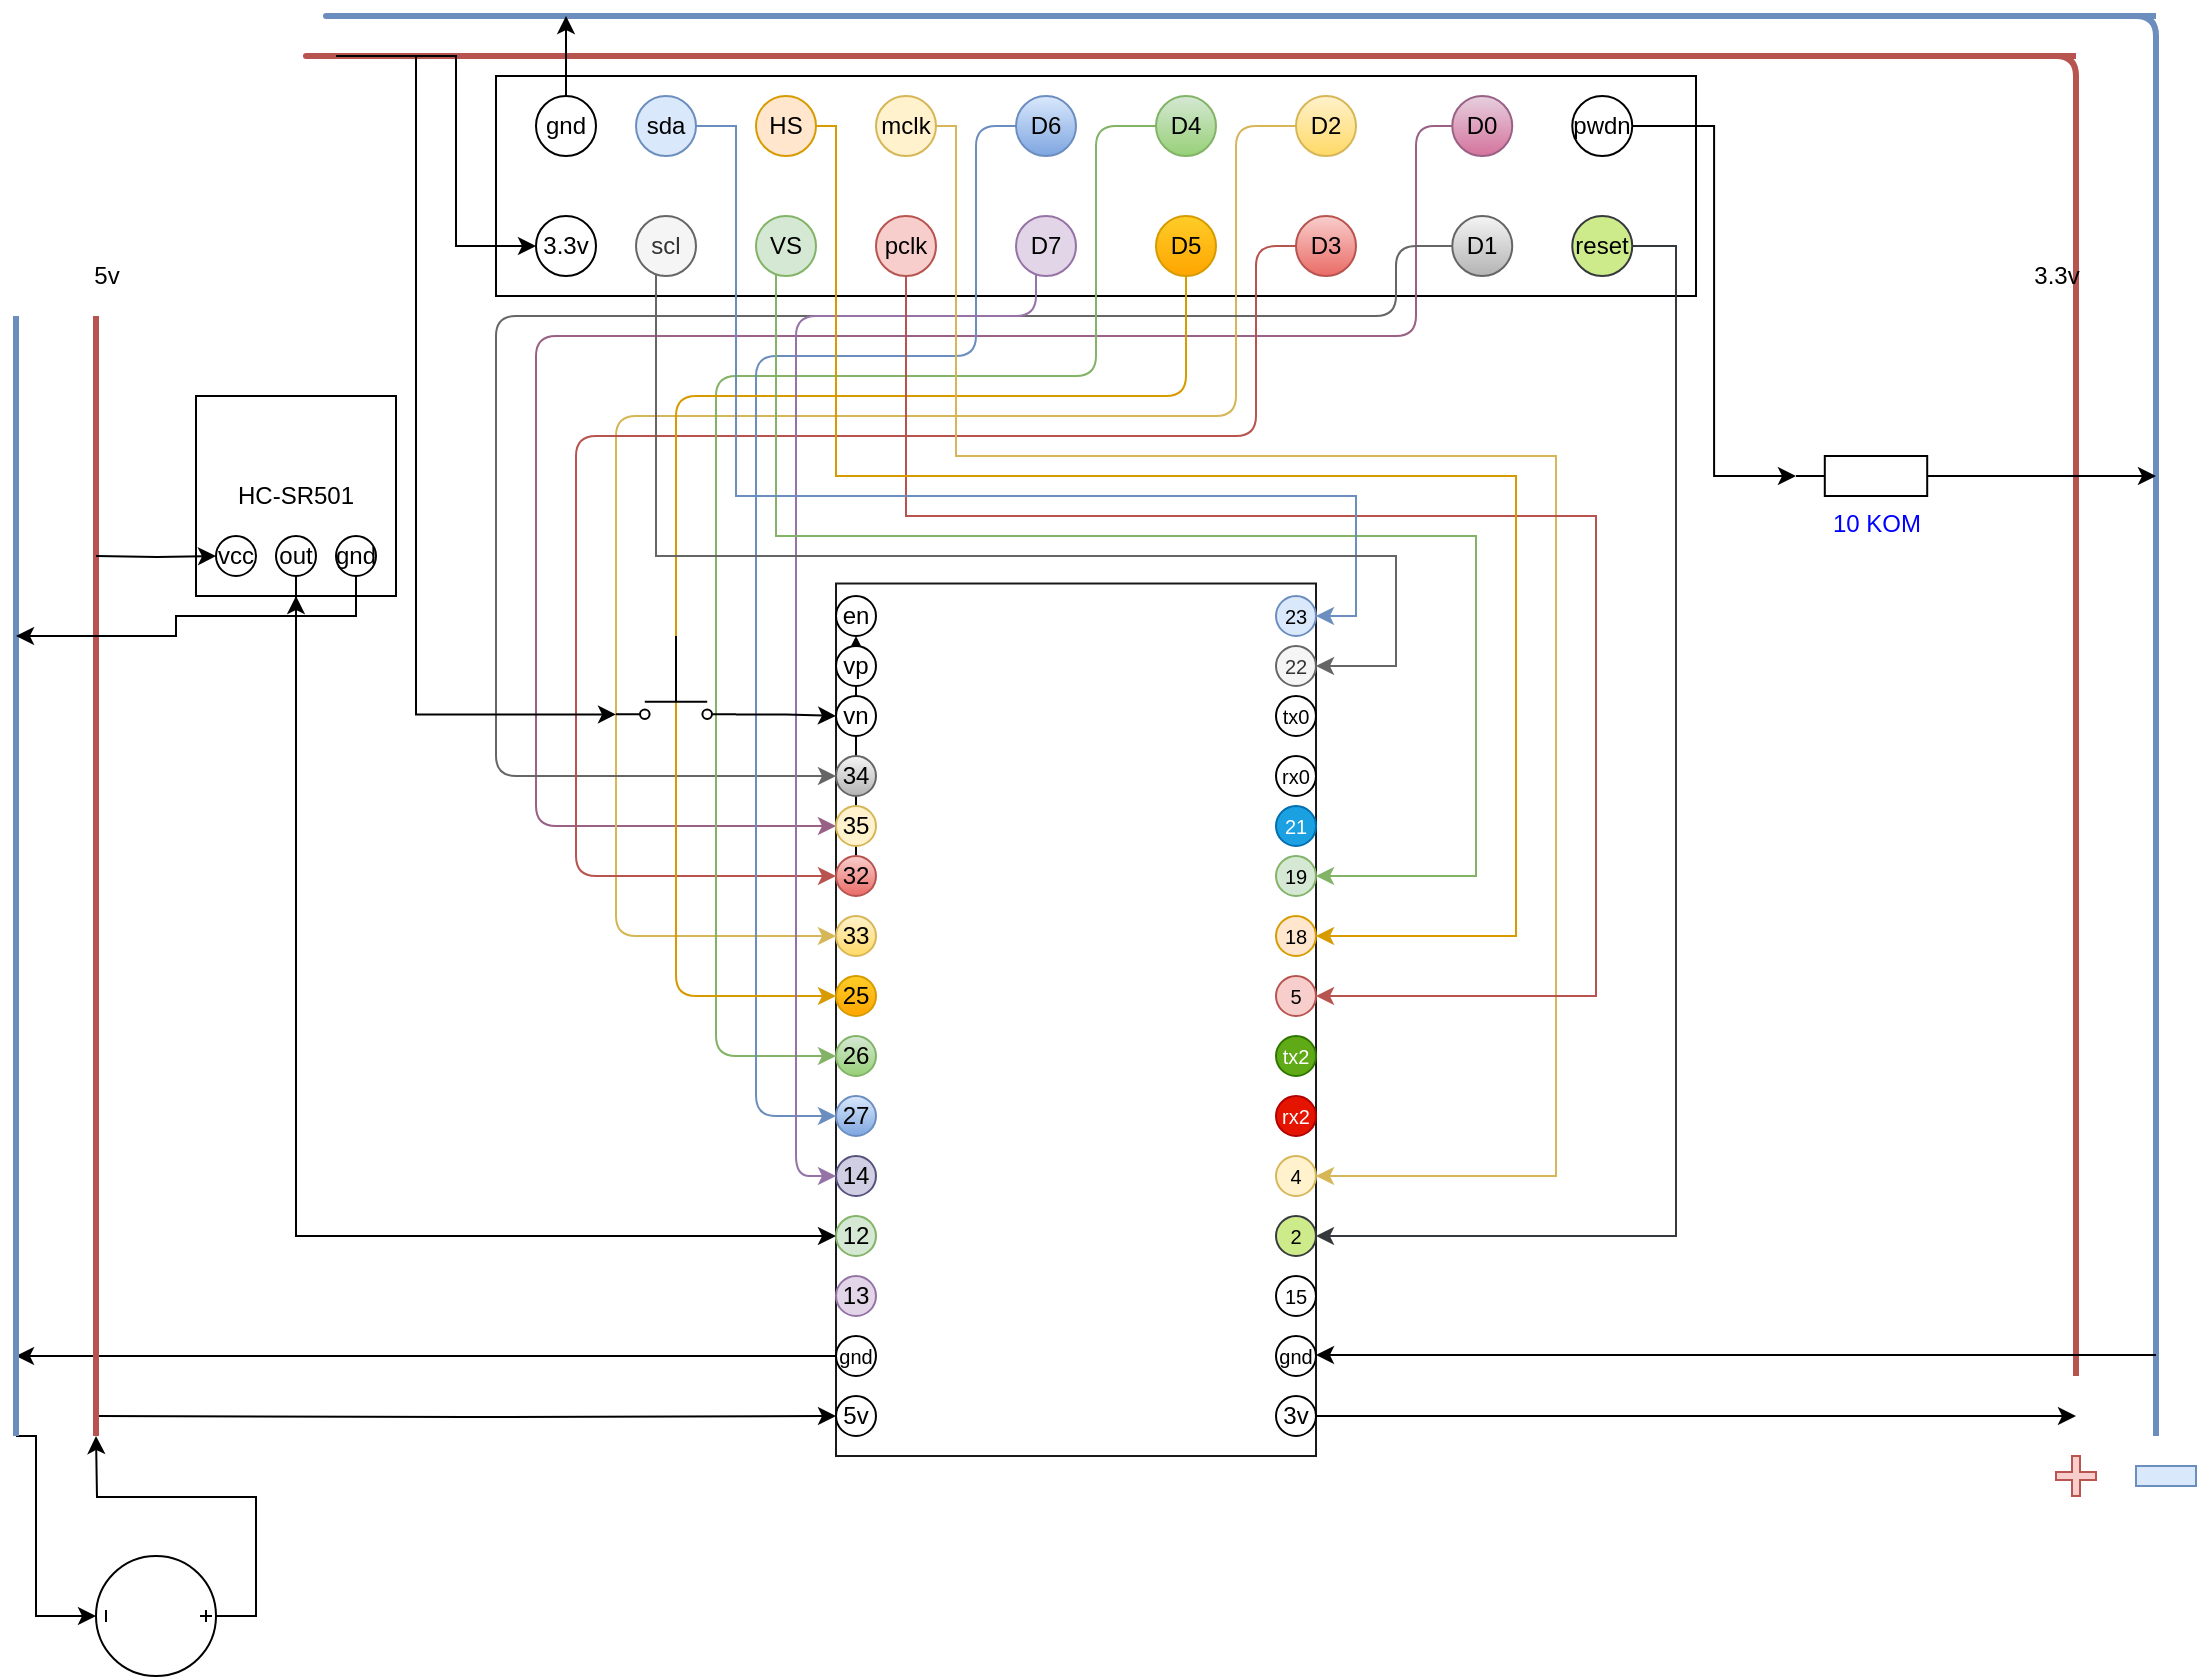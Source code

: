 <mxfile version="13.10.9" type="github">
  <diagram name="Page-1" id="7e0a89b8-554c-2b80-1dc8-d5c74ca68de4">
    <mxGraphModel dx="2066" dy="1110" grid="1" gridSize="10" guides="1" tooltips="1" connect="1" arrows="1" fold="1" page="1" pageScale="1" pageWidth="1100" pageHeight="850" background="#ffffff" math="0" shadow="0">
      <root>
        <mxCell id="0" />
        <mxCell id="1" parent="0" />
        <mxCell id="bvHc1E0F6--pJfczG942-1" value="" style="rounded=0;whiteSpace=wrap;html=1;rotation=-90;opacity=90;" parent="1" vertex="1">
          <mxGeometry x="321.88" y="391.88" width="436.25" height="240" as="geometry" />
        </mxCell>
        <mxCell id="5iwju3OXFSgrMfGdqbCo-6" style="edgeStyle=orthogonalEdgeStyle;rounded=0;orthogonalLoop=1;jettySize=auto;html=1;exitX=0.5;exitY=0;exitDx=0;exitDy=0;exitPerimeter=0;" edge="1" parent="1" source="bvHc1E0F6--pJfczG942-3">
          <mxGeometry relative="1" as="geometry">
            <mxPoint x="50" y="720" as="targetPoint" />
          </mxGeometry>
        </mxCell>
        <mxCell id="5iwju3OXFSgrMfGdqbCo-8" style="edgeStyle=orthogonalEdgeStyle;rounded=0;orthogonalLoop=1;jettySize=auto;html=1;" edge="1" parent="1" target="bvHc1E0F6--pJfczG942-3">
          <mxGeometry relative="1" as="geometry">
            <mxPoint x="10" y="720" as="sourcePoint" />
            <Array as="points">
              <mxPoint x="20" y="720" />
              <mxPoint x="20" y="810" />
            </Array>
          </mxGeometry>
        </mxCell>
        <mxCell id="bvHc1E0F6--pJfczG942-3" value="" style="pointerEvents=1;verticalLabelPosition=bottom;shadow=0;dashed=0;align=center;html=1;verticalAlign=top;shape=mxgraph.electrical.signal_sources.dc_source_3;rotation=90;" parent="1" vertex="1">
          <mxGeometry x="50" y="780" width="60" height="60" as="geometry" />
        </mxCell>
        <mxCell id="5iwju3OXFSgrMfGdqbCo-4" style="edgeStyle=orthogonalEdgeStyle;rounded=0;orthogonalLoop=1;jettySize=auto;html=1;" edge="1" parent="1" target="bvHc1E0F6--pJfczG942-7">
          <mxGeometry relative="1" as="geometry">
            <mxPoint x="50" y="710" as="sourcePoint" />
          </mxGeometry>
        </mxCell>
        <mxCell id="bvHc1E0F6--pJfczG942-7" value="5v" style="ellipse;whiteSpace=wrap;html=1;aspect=fixed;" parent="1" vertex="1">
          <mxGeometry x="420" y="700" width="20" height="20" as="geometry" />
        </mxCell>
        <mxCell id="5iwju3OXFSgrMfGdqbCo-5" style="edgeStyle=orthogonalEdgeStyle;rounded=0;orthogonalLoop=1;jettySize=auto;html=1;" edge="1" parent="1" source="bvHc1E0F6--pJfczG942-14">
          <mxGeometry relative="1" as="geometry">
            <mxPoint x="10" y="680" as="targetPoint" />
          </mxGeometry>
        </mxCell>
        <mxCell id="bvHc1E0F6--pJfczG942-14" value="&lt;font size=&quot;1&quot;&gt;gnd&lt;/font&gt;" style="ellipse;whiteSpace=wrap;html=1;aspect=fixed;" parent="1" vertex="1">
          <mxGeometry x="420" y="670" width="20" height="20" as="geometry" />
        </mxCell>
        <mxCell id="bvHc1E0F6--pJfczG942-18" value="13" style="ellipse;whiteSpace=wrap;html=1;aspect=fixed;fillColor=#e1d5e7;strokeColor=#9673a6;" parent="1" vertex="1">
          <mxGeometry x="420" y="640" width="20" height="20" as="geometry" />
        </mxCell>
        <mxCell id="bvHc1E0F6--pJfczG942-19" value="12" style="ellipse;whiteSpace=wrap;html=1;aspect=fixed;fillColor=#d5e8d4;strokeColor=#82b366;" parent="1" vertex="1">
          <mxGeometry x="420" y="610" width="20" height="20" as="geometry" />
        </mxCell>
        <mxCell id="bvHc1E0F6--pJfczG942-20" value="14" style="ellipse;whiteSpace=wrap;html=1;aspect=fixed;fillColor=#d0cee2;strokeColor=#56517e;" parent="1" vertex="1">
          <mxGeometry x="420" y="580" width="20" height="20" as="geometry" />
        </mxCell>
        <mxCell id="bvHc1E0F6--pJfczG942-21" value="27" style="ellipse;whiteSpace=wrap;html=1;aspect=fixed;fillColor=#dae8fc;strokeColor=#6c8ebf;gradientColor=#7ea6e0;" parent="1" vertex="1">
          <mxGeometry x="420" y="550" width="20" height="20" as="geometry" />
        </mxCell>
        <mxCell id="bvHc1E0F6--pJfczG942-22" value="26" style="ellipse;whiteSpace=wrap;html=1;aspect=fixed;fillColor=#d5e8d4;strokeColor=#82b366;gradientColor=#97d077;" parent="1" vertex="1">
          <mxGeometry x="420" y="520" width="20" height="20" as="geometry" />
        </mxCell>
        <mxCell id="bvHc1E0F6--pJfczG942-23" value="25" style="ellipse;whiteSpace=wrap;html=1;aspect=fixed;fillColor=#ffcd28;strokeColor=#d79b00;gradientColor=#ffa500;" parent="1" vertex="1">
          <mxGeometry x="420" y="490" width="20" height="20" as="geometry" />
        </mxCell>
        <mxCell id="bvHc1E0F6--pJfczG942-24" value="33" style="ellipse;whiteSpace=wrap;html=1;aspect=fixed;fillColor=#fff2cc;strokeColor=#d6b656;gradientColor=#ffd966;" parent="1" vertex="1">
          <mxGeometry x="420" y="460" width="20" height="20" as="geometry" />
        </mxCell>
        <mxCell id="5iwju3OXFSgrMfGdqbCo-1" value="" style="edgeStyle=orthogonalEdgeStyle;rounded=0;orthogonalLoop=1;jettySize=auto;html=1;" edge="1" parent="1" source="bvHc1E0F6--pJfczG942-25" target="bvHc1E0F6--pJfczG942-30">
          <mxGeometry relative="1" as="geometry" />
        </mxCell>
        <mxCell id="bvHc1E0F6--pJfczG942-25" value="32" style="ellipse;whiteSpace=wrap;html=1;aspect=fixed;fillColor=#f8cecc;strokeColor=#b85450;gradientColor=#ea6b66;" parent="1" vertex="1">
          <mxGeometry x="420" y="430" width="20" height="20" as="geometry" />
        </mxCell>
        <mxCell id="bvHc1E0F6--pJfczG942-26" value="35" style="ellipse;whiteSpace=wrap;html=1;aspect=fixed;fillColor=#fff2cc;strokeColor=#d6b656;" parent="1" vertex="1">
          <mxGeometry x="420" y="405" width="20" height="20" as="geometry" />
        </mxCell>
        <mxCell id="bvHc1E0F6--pJfczG942-27" value="34" style="ellipse;whiteSpace=wrap;html=1;aspect=fixed;fillColor=#f5f5f5;strokeColor=#666666;gradientColor=#b3b3b3;" parent="1" vertex="1">
          <mxGeometry x="420" y="380" width="20" height="20" as="geometry" />
        </mxCell>
        <mxCell id="bvHc1E0F6--pJfczG942-28" value="vn" style="ellipse;whiteSpace=wrap;html=1;aspect=fixed;" parent="1" vertex="1">
          <mxGeometry x="420" y="350" width="20" height="20" as="geometry" />
        </mxCell>
        <mxCell id="bvHc1E0F6--pJfczG942-29" value="vp" style="ellipse;whiteSpace=wrap;html=1;aspect=fixed;" parent="1" vertex="1">
          <mxGeometry x="420" y="325" width="20" height="20" as="geometry" />
        </mxCell>
        <mxCell id="bvHc1E0F6--pJfczG942-30" value="en" style="ellipse;whiteSpace=wrap;html=1;aspect=fixed;" parent="1" vertex="1">
          <mxGeometry x="420" y="300" width="20" height="20" as="geometry" />
        </mxCell>
        <mxCell id="bvHc1E0F6--pJfczG942-51" style="edgeStyle=orthogonalEdgeStyle;rounded=0;orthogonalLoop=1;jettySize=auto;html=0;strokeWidth=1;fontColor=#0000FF;" parent="1" source="bvHc1E0F6--pJfczG942-31" edge="1">
          <mxGeometry relative="1" as="geometry">
            <mxPoint x="1040" y="710" as="targetPoint" />
          </mxGeometry>
        </mxCell>
        <mxCell id="bvHc1E0F6--pJfczG942-31" value="3v" style="ellipse;whiteSpace=wrap;html=1;aspect=fixed;" parent="1" vertex="1">
          <mxGeometry x="640" y="700" width="20" height="20" as="geometry" />
        </mxCell>
        <mxCell id="bvHc1E0F6--pJfczG942-32" value="&lt;font size=&quot;1&quot;&gt;gnd&lt;/font&gt;" style="ellipse;whiteSpace=wrap;html=1;aspect=fixed;" parent="1" vertex="1">
          <mxGeometry x="640" y="670" width="20" height="20" as="geometry" />
        </mxCell>
        <mxCell id="bvHc1E0F6--pJfczG942-33" value="&lt;font size=&quot;1&quot;&gt;15&lt;/font&gt;" style="ellipse;whiteSpace=wrap;html=1;aspect=fixed;" parent="1" vertex="1">
          <mxGeometry x="640" y="640" width="20" height="20" as="geometry" />
        </mxCell>
        <mxCell id="bvHc1E0F6--pJfczG942-34" value="&lt;font size=&quot;1&quot;&gt;2&lt;/font&gt;" style="ellipse;whiteSpace=wrap;html=1;aspect=fixed;fillColor=#cdeb8b;strokeColor=#36393d;" parent="1" vertex="1">
          <mxGeometry x="640" y="610" width="20" height="20" as="geometry" />
        </mxCell>
        <mxCell id="bvHc1E0F6--pJfczG942-35" value="&lt;font size=&quot;1&quot;&gt;4&lt;/font&gt;" style="ellipse;whiteSpace=wrap;html=1;aspect=fixed;fillColor=#fff2cc;strokeColor=#d6b656;" parent="1" vertex="1">
          <mxGeometry x="640" y="580" width="20" height="20" as="geometry" />
        </mxCell>
        <mxCell id="bvHc1E0F6--pJfczG942-36" value="&lt;font size=&quot;1&quot;&gt;rx2&lt;/font&gt;" style="ellipse;whiteSpace=wrap;html=1;aspect=fixed;fillColor=#e51400;strokeColor=#B20000;fontColor=#ffffff;" parent="1" vertex="1">
          <mxGeometry x="640" y="550" width="20" height="20" as="geometry" />
        </mxCell>
        <mxCell id="bvHc1E0F6--pJfczG942-37" value="&lt;font size=&quot;1&quot;&gt;tx2&lt;/font&gt;" style="ellipse;whiteSpace=wrap;html=1;aspect=fixed;fillColor=#60a917;strokeColor=#2D7600;fontColor=#ffffff;" parent="1" vertex="1">
          <mxGeometry x="640" y="520" width="20" height="20" as="geometry" />
        </mxCell>
        <mxCell id="bvHc1E0F6--pJfczG942-38" value="&lt;font size=&quot;1&quot;&gt;5&lt;/font&gt;" style="ellipse;whiteSpace=wrap;html=1;aspect=fixed;fillColor=#f8cecc;strokeColor=#b85450;" parent="1" vertex="1">
          <mxGeometry x="640" y="490" width="20" height="20" as="geometry" />
        </mxCell>
        <mxCell id="bvHc1E0F6--pJfczG942-39" value="&lt;font size=&quot;1&quot;&gt;18&lt;/font&gt;" style="ellipse;whiteSpace=wrap;html=1;aspect=fixed;fillColor=#ffe6cc;strokeColor=#d79b00;" parent="1" vertex="1">
          <mxGeometry x="640" y="460" width="20" height="20" as="geometry" />
        </mxCell>
        <mxCell id="bvHc1E0F6--pJfczG942-40" value="&lt;font size=&quot;1&quot;&gt;19&lt;/font&gt;" style="ellipse;whiteSpace=wrap;html=1;aspect=fixed;fillColor=#d5e8d4;strokeColor=#82b366;" parent="1" vertex="1">
          <mxGeometry x="640" y="430" width="20" height="20" as="geometry" />
        </mxCell>
        <mxCell id="bvHc1E0F6--pJfczG942-41" value="&lt;font size=&quot;1&quot;&gt;21&lt;/font&gt;" style="ellipse;whiteSpace=wrap;html=1;aspect=fixed;fillColor=#1ba1e2;strokeColor=#006EAF;fontColor=#ffffff;" parent="1" vertex="1">
          <mxGeometry x="640" y="405" width="20" height="20" as="geometry" />
        </mxCell>
        <mxCell id="bvHc1E0F6--pJfczG942-42" value="&lt;font size=&quot;1&quot;&gt;rx0&lt;/font&gt;" style="ellipse;whiteSpace=wrap;html=1;aspect=fixed;" parent="1" vertex="1">
          <mxGeometry x="640" y="380" width="20" height="20" as="geometry" />
        </mxCell>
        <mxCell id="bvHc1E0F6--pJfczG942-43" value="&lt;font size=&quot;1&quot;&gt;tx0&lt;/font&gt;" style="ellipse;whiteSpace=wrap;html=1;aspect=fixed;" parent="1" vertex="1">
          <mxGeometry x="640" y="350" width="20" height="20" as="geometry" />
        </mxCell>
        <mxCell id="bvHc1E0F6--pJfczG942-44" value="&lt;font size=&quot;1&quot;&gt;22&lt;/font&gt;" style="ellipse;whiteSpace=wrap;html=1;aspect=fixed;fillColor=#f5f5f5;strokeColor=#666666;fontColor=#333333;" parent="1" vertex="1">
          <mxGeometry x="640" y="325" width="20" height="20" as="geometry" />
        </mxCell>
        <mxCell id="bvHc1E0F6--pJfczG942-45" value="&lt;font size=&quot;1&quot;&gt;23&lt;/font&gt;" style="ellipse;whiteSpace=wrap;html=1;aspect=fixed;fillColor=#dae8fc;strokeColor=#6c8ebf;" parent="1" vertex="1">
          <mxGeometry x="640" y="300" width="20" height="20" as="geometry" />
        </mxCell>
        <mxCell id="bvHc1E0F6--pJfczG942-48" value="" style="endArrow=none;labelBorderColor=#0000FF;fontColor=#0000FF;spacingTop=2;spacing=4;fillColor=#dae8fc;strokeColor=#6c8ebf;strokeWidth=3;" parent="1" edge="1">
          <mxGeometry width="50" height="50" relative="1" as="geometry">
            <mxPoint x="1080" y="720" as="sourcePoint" />
            <mxPoint x="1080" y="10" as="targetPoint" />
            <Array as="points">
              <mxPoint x="1080" y="10" />
              <mxPoint x="160" y="10" />
            </Array>
          </mxGeometry>
        </mxCell>
        <mxCell id="bvHc1E0F6--pJfczG942-50" value="" style="endArrow=none;html=1;strokeWidth=3;fontColor=#0000FF;fillColor=#f8cecc;strokeColor=#b85450;" parent="1" edge="1">
          <mxGeometry width="50" height="50" relative="1" as="geometry">
            <mxPoint x="1040" y="690" as="sourcePoint" />
            <mxPoint x="1040" y="30" as="targetPoint" />
            <Array as="points">
              <mxPoint x="1040" y="30" />
              <mxPoint x="150" y="30" />
            </Array>
          </mxGeometry>
        </mxCell>
        <mxCell id="bvHc1E0F6--pJfczG942-54" style="edgeStyle=orthogonalEdgeStyle;rounded=0;orthogonalLoop=1;jettySize=auto;html=0;strokeWidth=1;fontColor=#0000FF;" parent="1" target="bvHc1E0F6--pJfczG942-32" edge="1">
          <mxGeometry relative="1" as="geometry">
            <mxPoint x="700" y="679.5" as="targetPoint" />
            <mxPoint x="1080" y="679.5" as="sourcePoint" />
          </mxGeometry>
        </mxCell>
        <mxCell id="bvHc1E0F6--pJfczG942-55" value="" style="shape=cross;whiteSpace=wrap;html=1;fillColor=#f8cecc;strokeColor=#b85450;" parent="1" vertex="1">
          <mxGeometry x="1030" y="730" width="20" height="20" as="geometry" />
        </mxCell>
        <mxCell id="bvHc1E0F6--pJfczG942-56" value="" style="rounded=0;whiteSpace=wrap;html=1;fillColor=#dae8fc;strokeColor=#6c8ebf;" parent="1" vertex="1">
          <mxGeometry x="1070" y="735" width="30" height="10" as="geometry" />
        </mxCell>
        <mxCell id="bvHc1E0F6--pJfczG942-58" style="edgeStyle=orthogonalEdgeStyle;rounded=0;orthogonalLoop=1;jettySize=auto;html=0;strokeWidth=1;fontColor=#0000FF;" parent="1" source="bvHc1E0F6--pJfczG942-57" edge="1">
          <mxGeometry relative="1" as="geometry">
            <mxPoint x="1080" y="240" as="targetPoint" />
          </mxGeometry>
        </mxCell>
        <mxCell id="bvHc1E0F6--pJfczG942-57" value="10 KOM" style="pointerEvents=1;verticalLabelPosition=bottom;shadow=0;dashed=0;align=center;html=1;verticalAlign=top;shape=mxgraph.electrical.resistors.resistor_1;fontColor=#0000FF;" parent="1" vertex="1">
          <mxGeometry x="900" y="230" width="80" height="20" as="geometry" />
        </mxCell>
        <mxCell id="bvHc1E0F6--pJfczG942-60" value="" style="rounded=0;whiteSpace=wrap;html=1;fontColor=#0000FF;labelBackgroundColor=none;textOpacity=90;" parent="1" vertex="1">
          <mxGeometry x="250" y="40" width="600" height="110" as="geometry" />
        </mxCell>
        <mxCell id="bvHc1E0F6--pJfczG942-83" style="edgeStyle=orthogonalEdgeStyle;rounded=0;orthogonalLoop=1;jettySize=auto;html=0;entryX=0;entryY=0.5;entryDx=0;entryDy=0;entryPerimeter=0;strokeWidth=1;fontColor=#0000FF;" parent="1" source="bvHc1E0F6--pJfczG942-68" target="bvHc1E0F6--pJfczG942-57" edge="1">
          <mxGeometry relative="1" as="geometry" />
        </mxCell>
        <mxCell id="bvHc1E0F6--pJfczG942-68" value="pwdn" style="ellipse;whiteSpace=wrap;html=1;aspect=fixed;" parent="1" vertex="1">
          <mxGeometry x="788.13" y="50" width="30" height="30" as="geometry" />
        </mxCell>
        <mxCell id="5iwju3OXFSgrMfGdqbCo-85" style="edgeStyle=orthogonalEdgeStyle;orthogonalLoop=1;jettySize=auto;html=1;entryX=1;entryY=0.5;entryDx=0;entryDy=0;rounded=0;fillColor=#cdeb8b;strokeColor=#36393d;" edge="1" parent="1" source="bvHc1E0F6--pJfczG942-72" target="bvHc1E0F6--pJfczG942-34">
          <mxGeometry relative="1" as="geometry">
            <mxPoint x="840" y="620" as="targetPoint" />
            <Array as="points">
              <mxPoint x="840" y="125" />
              <mxPoint x="840" y="620" />
            </Array>
          </mxGeometry>
        </mxCell>
        <mxCell id="bvHc1E0F6--pJfczG942-72" value="reset" style="ellipse;whiteSpace=wrap;html=1;aspect=fixed;fillColor=#cdeb8b;strokeColor=#36393d;" parent="1" vertex="1">
          <mxGeometry x="788.13" y="110" width="30" height="30" as="geometry" />
        </mxCell>
        <mxCell id="5iwju3OXFSgrMfGdqbCo-83" style="edgeStyle=orthogonalEdgeStyle;rounded=1;orthogonalLoop=1;jettySize=auto;html=1;entryX=0;entryY=0.5;entryDx=0;entryDy=0;gradientColor=#d5739d;fillColor=#e6d0de;strokeColor=#996185;" edge="1" parent="1" source="bvHc1E0F6--pJfczG942-76" target="bvHc1E0F6--pJfczG942-26">
          <mxGeometry relative="1" as="geometry">
            <mxPoint x="270" y="420" as="targetPoint" />
            <Array as="points">
              <mxPoint x="710" y="65" />
              <mxPoint x="710" y="170" />
              <mxPoint x="270" y="170" />
              <mxPoint x="270" y="415" />
            </Array>
          </mxGeometry>
        </mxCell>
        <mxCell id="bvHc1E0F6--pJfczG942-76" value="D0" style="ellipse;whiteSpace=wrap;html=1;aspect=fixed;gradientColor=#d5739d;fillColor=#e6d0de;strokeColor=#996185;" parent="1" vertex="1">
          <mxGeometry x="728.13" y="50" width="30" height="30" as="geometry" />
        </mxCell>
        <mxCell id="5iwju3OXFSgrMfGdqbCo-81" style="edgeStyle=orthogonalEdgeStyle;rounded=1;orthogonalLoop=1;jettySize=auto;html=1;entryX=0;entryY=0.5;entryDx=0;entryDy=0;gradientColor=#ffd966;fillColor=#fff2cc;strokeColor=#d6b656;" edge="1" parent="1" source="bvHc1E0F6--pJfczG942-77" target="bvHc1E0F6--pJfczG942-24">
          <mxGeometry relative="1" as="geometry">
            <mxPoint x="310" y="470" as="targetPoint" />
            <Array as="points">
              <mxPoint x="620" y="65" />
              <mxPoint x="620" y="210" />
              <mxPoint x="310" y="210" />
              <mxPoint x="310" y="470" />
            </Array>
          </mxGeometry>
        </mxCell>
        <mxCell id="bvHc1E0F6--pJfczG942-77" value="D2" style="ellipse;whiteSpace=wrap;html=1;aspect=fixed;gradientColor=#ffd966;fillColor=#fff2cc;strokeColor=#d6b656;" parent="1" vertex="1">
          <mxGeometry x="650" y="50" width="30" height="30" as="geometry" />
        </mxCell>
        <mxCell id="5iwju3OXFSgrMfGdqbCo-84" style="edgeStyle=orthogonalEdgeStyle;rounded=1;orthogonalLoop=1;jettySize=auto;html=1;entryX=0;entryY=0.5;entryDx=0;entryDy=0;gradientColor=#b3b3b3;fillColor=#f5f5f5;strokeColor=#666666;" edge="1" parent="1" source="bvHc1E0F6--pJfczG942-78" target="bvHc1E0F6--pJfczG942-27">
          <mxGeometry relative="1" as="geometry">
            <mxPoint x="240" y="390" as="targetPoint" />
            <Array as="points">
              <mxPoint x="700" y="125" />
              <mxPoint x="700" y="160" />
              <mxPoint x="250" y="160" />
              <mxPoint x="250" y="390" />
            </Array>
          </mxGeometry>
        </mxCell>
        <mxCell id="bvHc1E0F6--pJfczG942-78" value="D1" style="ellipse;whiteSpace=wrap;html=1;aspect=fixed;fillColor=#f5f5f5;strokeColor=#666666;gradientColor=#b3b3b3;" parent="1" vertex="1">
          <mxGeometry x="728.13" y="110" width="30" height="30" as="geometry" />
        </mxCell>
        <mxCell id="5iwju3OXFSgrMfGdqbCo-82" style="edgeStyle=orthogonalEdgeStyle;rounded=1;orthogonalLoop=1;jettySize=auto;html=1;entryX=0;entryY=0.5;entryDx=0;entryDy=0;gradientColor=#ea6b66;fillColor=#f8cecc;strokeColor=#b85450;" edge="1" parent="1" source="bvHc1E0F6--pJfczG942-79" target="bvHc1E0F6--pJfczG942-25">
          <mxGeometry relative="1" as="geometry">
            <mxPoint x="280" y="440" as="targetPoint" />
            <Array as="points">
              <mxPoint x="630" y="125" />
              <mxPoint x="630" y="220" />
              <mxPoint x="290" y="220" />
              <mxPoint x="290" y="440" />
            </Array>
          </mxGeometry>
        </mxCell>
        <mxCell id="bvHc1E0F6--pJfczG942-79" value="D3" style="ellipse;whiteSpace=wrap;html=1;aspect=fixed;gradientColor=#ea6b66;fillColor=#f8cecc;strokeColor=#b85450;" parent="1" vertex="1">
          <mxGeometry x="650" y="110" width="30" height="30" as="geometry" />
        </mxCell>
        <mxCell id="5iwju3OXFSgrMfGdqbCo-70" style="edgeStyle=orthogonalEdgeStyle;rounded=1;orthogonalLoop=1;jettySize=auto;html=1;entryX=0;entryY=0.5;entryDx=0;entryDy=0;gradientColor=#97d077;fillColor=#d5e8d4;strokeColor=#82b366;" edge="1" parent="1" source="bvHc1E0F6--pJfczG942-84" target="bvHc1E0F6--pJfczG942-22">
          <mxGeometry relative="1" as="geometry">
            <mxPoint x="360" y="530" as="targetPoint" />
            <Array as="points">
              <mxPoint x="550" y="65" />
              <mxPoint x="550" y="190" />
              <mxPoint x="360" y="190" />
              <mxPoint x="360" y="530" />
            </Array>
          </mxGeometry>
        </mxCell>
        <mxCell id="bvHc1E0F6--pJfczG942-84" value="D4" style="ellipse;whiteSpace=wrap;html=1;aspect=fixed;gradientColor=#97d077;fillColor=#d5e8d4;strokeColor=#82b366;" parent="1" vertex="1">
          <mxGeometry x="580" y="50" width="30" height="30" as="geometry" />
        </mxCell>
        <mxCell id="5iwju3OXFSgrMfGdqbCo-69" style="edgeStyle=orthogonalEdgeStyle;rounded=1;orthogonalLoop=1;jettySize=auto;html=1;entryX=0;entryY=0.5;entryDx=0;entryDy=0;gradientColor=#7ea6e0;fillColor=#dae8fc;strokeColor=#6c8ebf;" edge="1" parent="1" source="bvHc1E0F6--pJfczG942-85" target="bvHc1E0F6--pJfczG942-21">
          <mxGeometry relative="1" as="geometry">
            <mxPoint x="390" y="560" as="targetPoint" />
            <Array as="points">
              <mxPoint x="490" y="65" />
              <mxPoint x="490" y="180" />
              <mxPoint x="380" y="180" />
              <mxPoint x="380" y="560" />
            </Array>
          </mxGeometry>
        </mxCell>
        <mxCell id="bvHc1E0F6--pJfczG942-85" value="D6" style="ellipse;whiteSpace=wrap;html=1;aspect=fixed;gradientColor=#7ea6e0;fillColor=#dae8fc;strokeColor=#6c8ebf;" parent="1" vertex="1">
          <mxGeometry x="510" y="50" width="30" height="30" as="geometry" />
        </mxCell>
        <mxCell id="5iwju3OXFSgrMfGdqbCo-76" style="edgeStyle=orthogonalEdgeStyle;rounded=1;orthogonalLoop=1;jettySize=auto;html=1;entryX=0;entryY=0.5;entryDx=0;entryDy=0;gradientColor=#ffa500;fillColor=#ffcd28;strokeColor=#d79b00;" edge="1" parent="1" source="bvHc1E0F6--pJfczG942-86" target="bvHc1E0F6--pJfczG942-23">
          <mxGeometry relative="1" as="geometry">
            <mxPoint x="340" y="500" as="targetPoint" />
            <Array as="points">
              <mxPoint x="595" y="200" />
              <mxPoint x="340" y="200" />
              <mxPoint x="340" y="500" />
            </Array>
          </mxGeometry>
        </mxCell>
        <mxCell id="bvHc1E0F6--pJfczG942-86" value="D5" style="ellipse;whiteSpace=wrap;html=1;aspect=fixed;gradientColor=#ffa500;fillColor=#ffcd28;strokeColor=#d79b00;" parent="1" vertex="1">
          <mxGeometry x="580" y="110" width="30" height="30" as="geometry" />
        </mxCell>
        <mxCell id="5iwju3OXFSgrMfGdqbCo-67" style="edgeStyle=orthogonalEdgeStyle;rounded=1;orthogonalLoop=1;jettySize=auto;html=1;entryX=0;entryY=0.5;entryDx=0;entryDy=0;fillColor=#e1d5e7;strokeColor=#9673a6;" edge="1" parent="1" source="bvHc1E0F6--pJfczG942-87" target="bvHc1E0F6--pJfczG942-20">
          <mxGeometry relative="1" as="geometry">
            <mxPoint x="410" y="590" as="targetPoint" />
            <Array as="points">
              <mxPoint x="520" y="160" />
              <mxPoint x="400" y="160" />
              <mxPoint x="400" y="590" />
            </Array>
          </mxGeometry>
        </mxCell>
        <mxCell id="bvHc1E0F6--pJfczG942-87" value="D7" style="ellipse;whiteSpace=wrap;html=1;aspect=fixed;fillColor=#e1d5e7;strokeColor=#9673a6;" parent="1" vertex="1">
          <mxGeometry x="510" y="110" width="30" height="30" as="geometry" />
        </mxCell>
        <mxCell id="5iwju3OXFSgrMfGdqbCo-65" style="edgeStyle=orthogonalEdgeStyle;rounded=0;orthogonalLoop=1;jettySize=auto;html=1;entryX=1;entryY=0.5;entryDx=0;entryDy=0;fillColor=#fff2cc;strokeColor=#d6b656;" edge="1" parent="1" source="bvHc1E0F6--pJfczG942-88" target="bvHc1E0F6--pJfczG942-35">
          <mxGeometry relative="1" as="geometry">
            <mxPoint x="760" y="590" as="targetPoint" />
            <Array as="points">
              <mxPoint x="480" y="65" />
              <mxPoint x="480" y="230" />
              <mxPoint x="780" y="230" />
              <mxPoint x="780" y="590" />
            </Array>
          </mxGeometry>
        </mxCell>
        <mxCell id="bvHc1E0F6--pJfczG942-88" value="mclk" style="ellipse;whiteSpace=wrap;html=1;aspect=fixed;fillColor=#fff2cc;strokeColor=#d6b656;" parent="1" vertex="1">
          <mxGeometry x="440" y="50" width="30" height="30" as="geometry" />
        </mxCell>
        <mxCell id="5iwju3OXFSgrMfGdqbCo-47" style="edgeStyle=orthogonalEdgeStyle;rounded=0;orthogonalLoop=1;jettySize=auto;html=1;entryX=1;entryY=0.5;entryDx=0;entryDy=0;fillColor=#f8cecc;strokeColor=#b85450;" edge="1" parent="1" source="bvHc1E0F6--pJfczG942-89" target="bvHc1E0F6--pJfczG942-38">
          <mxGeometry relative="1" as="geometry">
            <mxPoint x="800" y="500" as="targetPoint" />
            <Array as="points">
              <mxPoint x="455" y="260" />
              <mxPoint x="800" y="260" />
              <mxPoint x="800" y="500" />
            </Array>
          </mxGeometry>
        </mxCell>
        <mxCell id="5iwju3OXFSgrMfGdqbCo-64" style="edgeStyle=orthogonalEdgeStyle;rounded=0;orthogonalLoop=1;jettySize=auto;html=1;entryX=1;entryY=0.5;entryDx=0;entryDy=0;fillColor=#ffe6cc;strokeColor=#d79b00;" edge="1" parent="1" source="bvHc1E0F6--pJfczG942-91" target="bvHc1E0F6--pJfczG942-39">
          <mxGeometry relative="1" as="geometry">
            <mxPoint x="760" y="470" as="targetPoint" />
            <Array as="points">
              <mxPoint x="420" y="65" />
              <mxPoint x="420" y="240" />
              <mxPoint x="760" y="240" />
              <mxPoint x="760" y="470" />
            </Array>
          </mxGeometry>
        </mxCell>
        <mxCell id="bvHc1E0F6--pJfczG942-91" value="HS" style="ellipse;whiteSpace=wrap;html=1;aspect=fixed;fillColor=#ffe6cc;strokeColor=#d79b00;" parent="1" vertex="1">
          <mxGeometry x="380" y="50" width="30" height="30" as="geometry" />
        </mxCell>
        <mxCell id="5iwju3OXFSgrMfGdqbCo-44" style="edgeStyle=orthogonalEdgeStyle;rounded=0;orthogonalLoop=1;jettySize=auto;html=1;entryX=1;entryY=0.5;entryDx=0;entryDy=0;fillColor=#d5e8d4;strokeColor=#82b366;" edge="1" parent="1" source="bvHc1E0F6--pJfczG942-92" target="bvHc1E0F6--pJfczG942-40">
          <mxGeometry relative="1" as="geometry">
            <mxPoint x="740" y="440" as="targetPoint" />
            <Array as="points">
              <mxPoint x="390" y="270" />
              <mxPoint x="740" y="270" />
              <mxPoint x="740" y="440" />
            </Array>
          </mxGeometry>
        </mxCell>
        <mxCell id="5iwju3OXFSgrMfGdqbCo-63" style="edgeStyle=orthogonalEdgeStyle;rounded=0;orthogonalLoop=1;jettySize=auto;html=1;fillColor=#dae8fc;strokeColor=#6c8ebf;" edge="1" parent="1" source="bvHc1E0F6--pJfczG942-93" target="bvHc1E0F6--pJfczG942-45">
          <mxGeometry relative="1" as="geometry">
            <mxPoint x="680" y="310" as="targetPoint" />
            <Array as="points">
              <mxPoint x="370" y="65" />
              <mxPoint x="370" y="250" />
              <mxPoint x="680" y="250" />
              <mxPoint x="680" y="310" />
            </Array>
          </mxGeometry>
        </mxCell>
        <mxCell id="bvHc1E0F6--pJfczG942-93" value="sda" style="ellipse;whiteSpace=wrap;html=1;aspect=fixed;fillColor=#dae8fc;strokeColor=#6c8ebf;" parent="1" vertex="1">
          <mxGeometry x="320" y="50" width="30" height="30" as="geometry" />
        </mxCell>
        <mxCell id="5iwju3OXFSgrMfGdqbCo-37" style="edgeStyle=orthogonalEdgeStyle;rounded=0;orthogonalLoop=1;jettySize=auto;html=1;entryX=1;entryY=0.5;entryDx=0;entryDy=0;fillColor=#f5f5f5;strokeColor=#666666;" edge="1" parent="1" source="bvHc1E0F6--pJfczG942-94" target="bvHc1E0F6--pJfczG942-44">
          <mxGeometry relative="1" as="geometry">
            <mxPoint x="700" y="330" as="targetPoint" />
            <Array as="points">
              <mxPoint x="330" y="280" />
              <mxPoint x="700" y="280" />
              <mxPoint x="700" y="335" />
            </Array>
          </mxGeometry>
        </mxCell>
        <mxCell id="5iwju3OXFSgrMfGdqbCo-34" style="edgeStyle=orthogonalEdgeStyle;rounded=0;orthogonalLoop=1;jettySize=auto;html=1;" edge="1" parent="1" source="bvHc1E0F6--pJfczG942-95">
          <mxGeometry relative="1" as="geometry">
            <mxPoint x="285" y="10" as="targetPoint" />
          </mxGeometry>
        </mxCell>
        <mxCell id="bvHc1E0F6--pJfczG942-95" value="gnd" style="ellipse;whiteSpace=wrap;html=1;aspect=fixed;" parent="1" vertex="1">
          <mxGeometry x="270" y="50" width="30" height="30" as="geometry" />
        </mxCell>
        <mxCell id="5iwju3OXFSgrMfGdqbCo-33" style="edgeStyle=orthogonalEdgeStyle;rounded=0;orthogonalLoop=1;jettySize=auto;html=1;entryX=0;entryY=0.5;entryDx=0;entryDy=0;" edge="1" parent="1" target="bvHc1E0F6--pJfczG942-96">
          <mxGeometry relative="1" as="geometry">
            <mxPoint x="240" y="180" as="targetPoint" />
            <mxPoint x="170" y="30" as="sourcePoint" />
            <Array as="points">
              <mxPoint x="190" y="30" />
              <mxPoint x="230" y="30" />
              <mxPoint x="230" y="175" />
            </Array>
          </mxGeometry>
        </mxCell>
        <mxCell id="bvHc1E0F6--pJfczG942-96" value="3.3v" style="ellipse;whiteSpace=wrap;html=1;aspect=fixed;" parent="1" vertex="1">
          <mxGeometry x="270" y="110" width="30" height="30" as="geometry" />
        </mxCell>
        <mxCell id="5iwju3OXFSgrMfGdqbCo-2" value="" style="endArrow=none;html=1;strokeWidth=3;fontColor=#0000FF;fillColor=#f8cecc;strokeColor=#b85450;" edge="1" parent="1">
          <mxGeometry width="50" height="50" relative="1" as="geometry">
            <mxPoint x="50" y="720" as="sourcePoint" />
            <mxPoint x="50" y="160" as="targetPoint" />
          </mxGeometry>
        </mxCell>
        <mxCell id="5iwju3OXFSgrMfGdqbCo-3" value="" style="endArrow=none;labelBorderColor=#0000FF;fontColor=#0000FF;spacingTop=2;spacing=4;fillColor=#dae8fc;strokeColor=#6c8ebf;strokeWidth=3;" edge="1" parent="1">
          <mxGeometry width="50" height="50" relative="1" as="geometry">
            <mxPoint x="10" y="720" as="sourcePoint" />
            <mxPoint x="10" y="160" as="targetPoint" />
          </mxGeometry>
        </mxCell>
        <mxCell id="5iwju3OXFSgrMfGdqbCo-13" value="HC-SR501" style="whiteSpace=wrap;html=1;aspect=fixed;" vertex="1" parent="1">
          <mxGeometry x="100" y="200" width="100" height="100" as="geometry" />
        </mxCell>
        <mxCell id="5iwju3OXFSgrMfGdqbCo-18" style="edgeStyle=orthogonalEdgeStyle;rounded=0;orthogonalLoop=1;jettySize=auto;html=1;" edge="1" parent="1" target="5iwju3OXFSgrMfGdqbCo-15">
          <mxGeometry relative="1" as="geometry">
            <mxPoint x="50" y="280" as="sourcePoint" />
          </mxGeometry>
        </mxCell>
        <mxCell id="5iwju3OXFSgrMfGdqbCo-15" value="vcc" style="ellipse;whiteSpace=wrap;html=1;aspect=fixed;" vertex="1" parent="1">
          <mxGeometry x="110" y="270" width="20" height="20" as="geometry" />
        </mxCell>
        <mxCell id="5iwju3OXFSgrMfGdqbCo-24" style="edgeStyle=orthogonalEdgeStyle;rounded=0;orthogonalLoop=1;jettySize=auto;html=1;entryX=0;entryY=0.5;entryDx=0;entryDy=0;exitX=0.5;exitY=1;exitDx=0;exitDy=0;" edge="1" parent="1" source="5iwju3OXFSgrMfGdqbCo-13" target="bvHc1E0F6--pJfczG942-19">
          <mxGeometry relative="1" as="geometry" />
        </mxCell>
        <mxCell id="5iwju3OXFSgrMfGdqbCo-25" style="edgeStyle=orthogonalEdgeStyle;rounded=0;orthogonalLoop=1;jettySize=auto;html=1;" edge="1" parent="1" source="5iwju3OXFSgrMfGdqbCo-16">
          <mxGeometry relative="1" as="geometry">
            <mxPoint x="150" y="300" as="targetPoint" />
          </mxGeometry>
        </mxCell>
        <mxCell id="5iwju3OXFSgrMfGdqbCo-16" value="out" style="ellipse;whiteSpace=wrap;html=1;aspect=fixed;" vertex="1" parent="1">
          <mxGeometry x="140" y="270" width="20" height="20" as="geometry" />
        </mxCell>
        <mxCell id="5iwju3OXFSgrMfGdqbCo-22" style="edgeStyle=orthogonalEdgeStyle;rounded=0;orthogonalLoop=1;jettySize=auto;html=1;exitX=0.5;exitY=1;exitDx=0;exitDy=0;" edge="1" parent="1" source="5iwju3OXFSgrMfGdqbCo-17">
          <mxGeometry relative="1" as="geometry">
            <mxPoint x="10" y="320" as="targetPoint" />
            <mxPoint x="180" y="310" as="sourcePoint" />
            <Array as="points">
              <mxPoint x="180" y="310" />
              <mxPoint x="90" y="310" />
              <mxPoint x="90" y="320" />
            </Array>
          </mxGeometry>
        </mxCell>
        <mxCell id="5iwju3OXFSgrMfGdqbCo-17" value="gnd" style="ellipse;whiteSpace=wrap;html=1;aspect=fixed;" vertex="1" parent="1">
          <mxGeometry x="170" y="270" width="20" height="20" as="geometry" />
        </mxCell>
        <mxCell id="5iwju3OXFSgrMfGdqbCo-30" style="edgeStyle=orthogonalEdgeStyle;rounded=0;orthogonalLoop=1;jettySize=auto;html=1;entryX=0;entryY=0.5;entryDx=0;entryDy=0;exitX=1;exitY=0.945;exitDx=0;exitDy=0;exitPerimeter=0;" edge="1" parent="1" source="5iwju3OXFSgrMfGdqbCo-26" target="bvHc1E0F6--pJfczG942-28">
          <mxGeometry relative="1" as="geometry" />
        </mxCell>
        <mxCell id="5iwju3OXFSgrMfGdqbCo-36" style="edgeStyle=orthogonalEdgeStyle;rounded=0;orthogonalLoop=1;jettySize=auto;html=1;entryX=0;entryY=0.945;entryDx=0;entryDy=0;entryPerimeter=0;" edge="1" parent="1" target="5iwju3OXFSgrMfGdqbCo-26">
          <mxGeometry relative="1" as="geometry">
            <mxPoint x="210" y="360" as="targetPoint" />
            <mxPoint x="210" y="30" as="sourcePoint" />
            <Array as="points">
              <mxPoint x="210" y="359" />
            </Array>
          </mxGeometry>
        </mxCell>
        <mxCell id="5iwju3OXFSgrMfGdqbCo-26" value="" style="pointerEvents=1;verticalLabelPosition=bottom;shadow=0;dashed=0;align=center;html=1;verticalAlign=top;shape=mxgraph.electrical.electro-mechanical.pushbutton_make;" vertex="1" parent="1">
          <mxGeometry x="310" y="320" width="60" height="41.5" as="geometry" />
        </mxCell>
        <mxCell id="5iwju3OXFSgrMfGdqbCo-31" value="3.3v" style="text;html=1;align=center;verticalAlign=middle;resizable=0;points=[];autosize=1;" vertex="1" parent="1">
          <mxGeometry x="1010" y="130" width="40" height="20" as="geometry" />
        </mxCell>
        <mxCell id="5iwju3OXFSgrMfGdqbCo-32" value="5v" style="text;html=1;align=center;verticalAlign=middle;resizable=0;points=[];autosize=1;" vertex="1" parent="1">
          <mxGeometry x="40" y="130" width="30" height="20" as="geometry" />
        </mxCell>
        <mxCell id="bvHc1E0F6--pJfczG942-94" value="scl" style="ellipse;whiteSpace=wrap;html=1;aspect=fixed;fillColor=#f5f5f5;strokeColor=#666666;fontColor=#333333;" parent="1" vertex="1">
          <mxGeometry x="320" y="110" width="30" height="30" as="geometry" />
        </mxCell>
        <mxCell id="bvHc1E0F6--pJfczG942-92" value="VS" style="ellipse;whiteSpace=wrap;html=1;aspect=fixed;fillColor=#d5e8d4;strokeColor=#82b366;" parent="1" vertex="1">
          <mxGeometry x="380" y="110" width="30" height="30" as="geometry" />
        </mxCell>
        <mxCell id="bvHc1E0F6--pJfczG942-89" value="pclk" style="ellipse;whiteSpace=wrap;html=1;aspect=fixed;fillColor=#f8cecc;strokeColor=#b85450;" parent="1" vertex="1">
          <mxGeometry x="440" y="110" width="30" height="30" as="geometry" />
        </mxCell>
      </root>
    </mxGraphModel>
  </diagram>
</mxfile>
